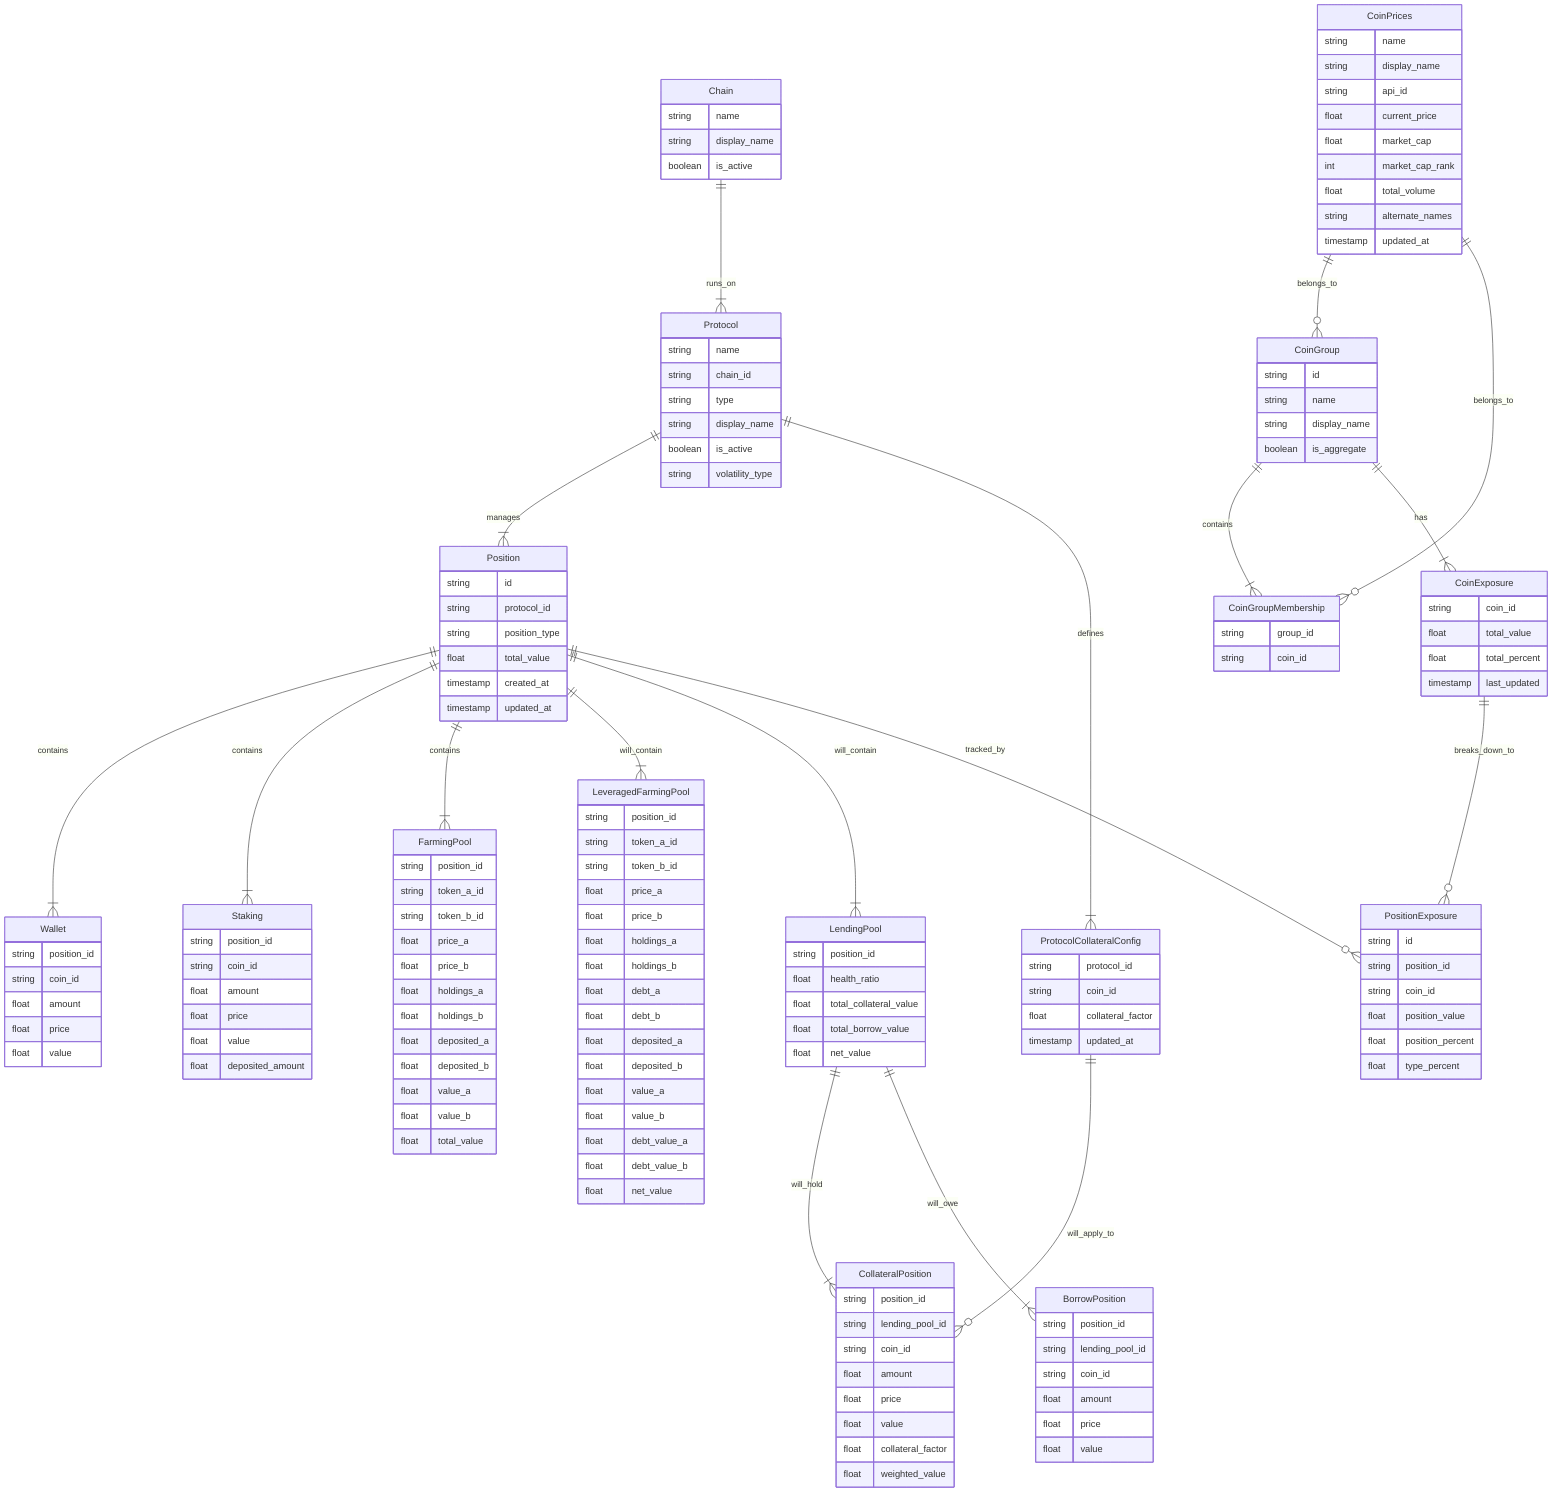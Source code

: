 erDiagram
    %% Core Reference Tables
    CoinPrices ||--o{ CoinGroup : "belongs_to"
    Protocol ||--|{ Position : "manages"
    Chain ||--|{ Protocol : "runs_on"
    Protocol ||--|{ ProtocolCollateralConfig : "defines"

    %% Coin Group Relationships
    CoinGroup ||--|{ CoinGroupMembership : "contains"
    CoinPrices ||--o{ CoinGroupMembership : "belongs_to"
    CoinGroup ||--|{ CoinExposure : "has"

    %% Active Position Tables
    Position ||--|{ Wallet : "contains"
    Position ||--|{ Staking : "contains"
    Position ||--|{ FarmingPool : "contains"

    %% Prepared Future Tables
    Position ||--|{ LeveragedFarmingPool : "will_contain"
    Position ||--|{ LendingPool : "will_contain"
    LendingPool ||--|{ CollateralPosition : "will_hold"
    LendingPool ||--|{ BorrowPosition : "will_owe"
    ProtocolCollateralConfig ||--o{ CollateralPosition : "will_apply_to"

    %% Exposure Tracking
    CoinExposure ||--o{ PositionExposure : "breaks_down_to"
    Position ||--o{ PositionExposure : "tracked_by"

    CoinGroupMembership {
        string group_id
        string coin_id
    }

    CoinPrices {
        string name
        string display_name
        string api_id
        float current_price
        float market_cap
        int market_cap_rank
        float total_volume
        string alternate_names
        timestamp updated_at
    }

    Chain {
        string name
        string display_name
        boolean is_active
    }

    Protocol {
        string name
        string chain_id
        string type
        string display_name
        boolean is_active
        string volatility_type
    }

    Position {
        string id
        string protocol_id
        string position_type
        float total_value
        timestamp created_at
        timestamp updated_at
    }

    CoinGroup {
        string id
        string name
        string display_name
        boolean is_aggregate
    }

    Wallet {
        string position_id
        string coin_id
        float amount
        float price
        float value
    }

    Staking {
        string position_id
        string coin_id
        float amount
        float price
        float value
        float deposited_amount
    }

    FarmingPool {
        string position_id
        string token_a_id
        string token_b_id
        float price_a
        float price_b
        float holdings_a
        float holdings_b
        float deposited_a
        float deposited_b
        float value_a
        float value_b
        float total_value
    }

    LeveragedFarmingPool {
        string position_id
        string token_a_id
        string token_b_id
        float price_a
        float price_b
        float holdings_a
        float holdings_b
        float debt_a
        float debt_b
        float deposited_a
        float deposited_b
        float value_a
        float value_b
        float debt_value_a
        float debt_value_b
        float net_value
    }

    LendingPool {
        string position_id
        float health_ratio
        float total_collateral_value
        float total_borrow_value
        float net_value
    }

    CollateralPosition {
        string position_id
        string lending_pool_id
        string coin_id
        float amount
        float price
        float value
        float collateral_factor
        float weighted_value
    }

    BorrowPosition {
        string position_id
        string lending_pool_id
        string coin_id
        float amount
        float price
        float value
    }

    CoinExposure {
        string coin_id
        float total_value
        float total_percent
        timestamp last_updated
    }

    PositionExposure {
        string id
        string position_id
        string coin_id
        float position_value
        float position_percent
        float type_percent
    }

    ProtocolCollateralConfig {
        string protocol_id
        string coin_id
        float collateral_factor
        timestamp updated_at
    }